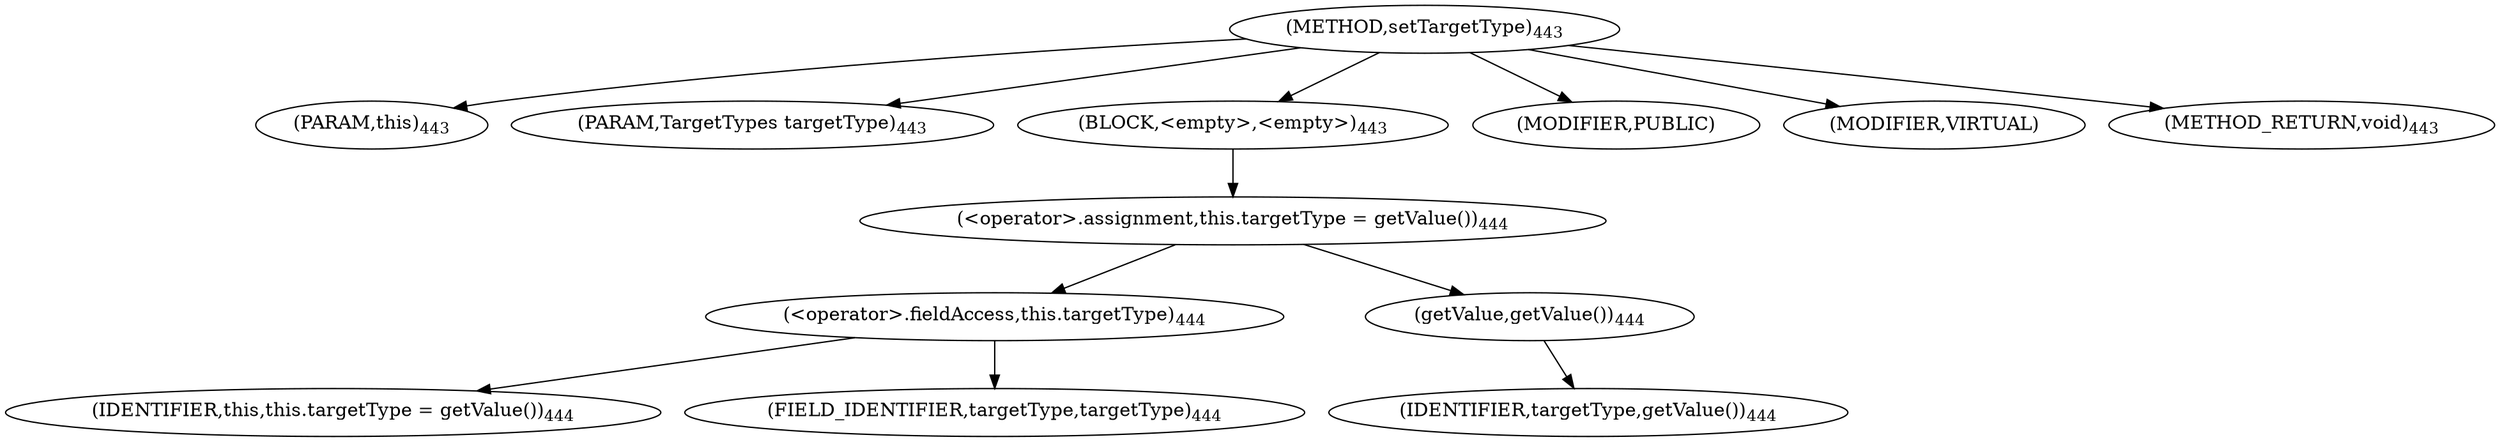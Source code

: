 digraph "setTargetType" {  
"547" [label = <(METHOD,setTargetType)<SUB>443</SUB>> ]
"19" [label = <(PARAM,this)<SUB>443</SUB>> ]
"548" [label = <(PARAM,TargetTypes targetType)<SUB>443</SUB>> ]
"549" [label = <(BLOCK,&lt;empty&gt;,&lt;empty&gt;)<SUB>443</SUB>> ]
"550" [label = <(&lt;operator&gt;.assignment,this.targetType = getValue())<SUB>444</SUB>> ]
"551" [label = <(&lt;operator&gt;.fieldAccess,this.targetType)<SUB>444</SUB>> ]
"18" [label = <(IDENTIFIER,this,this.targetType = getValue())<SUB>444</SUB>> ]
"552" [label = <(FIELD_IDENTIFIER,targetType,targetType)<SUB>444</SUB>> ]
"553" [label = <(getValue,getValue())<SUB>444</SUB>> ]
"554" [label = <(IDENTIFIER,targetType,getValue())<SUB>444</SUB>> ]
"555" [label = <(MODIFIER,PUBLIC)> ]
"556" [label = <(MODIFIER,VIRTUAL)> ]
"557" [label = <(METHOD_RETURN,void)<SUB>443</SUB>> ]
  "547" -> "19" 
  "547" -> "548" 
  "547" -> "549" 
  "547" -> "555" 
  "547" -> "556" 
  "547" -> "557" 
  "549" -> "550" 
  "550" -> "551" 
  "550" -> "553" 
  "551" -> "18" 
  "551" -> "552" 
  "553" -> "554" 
}
